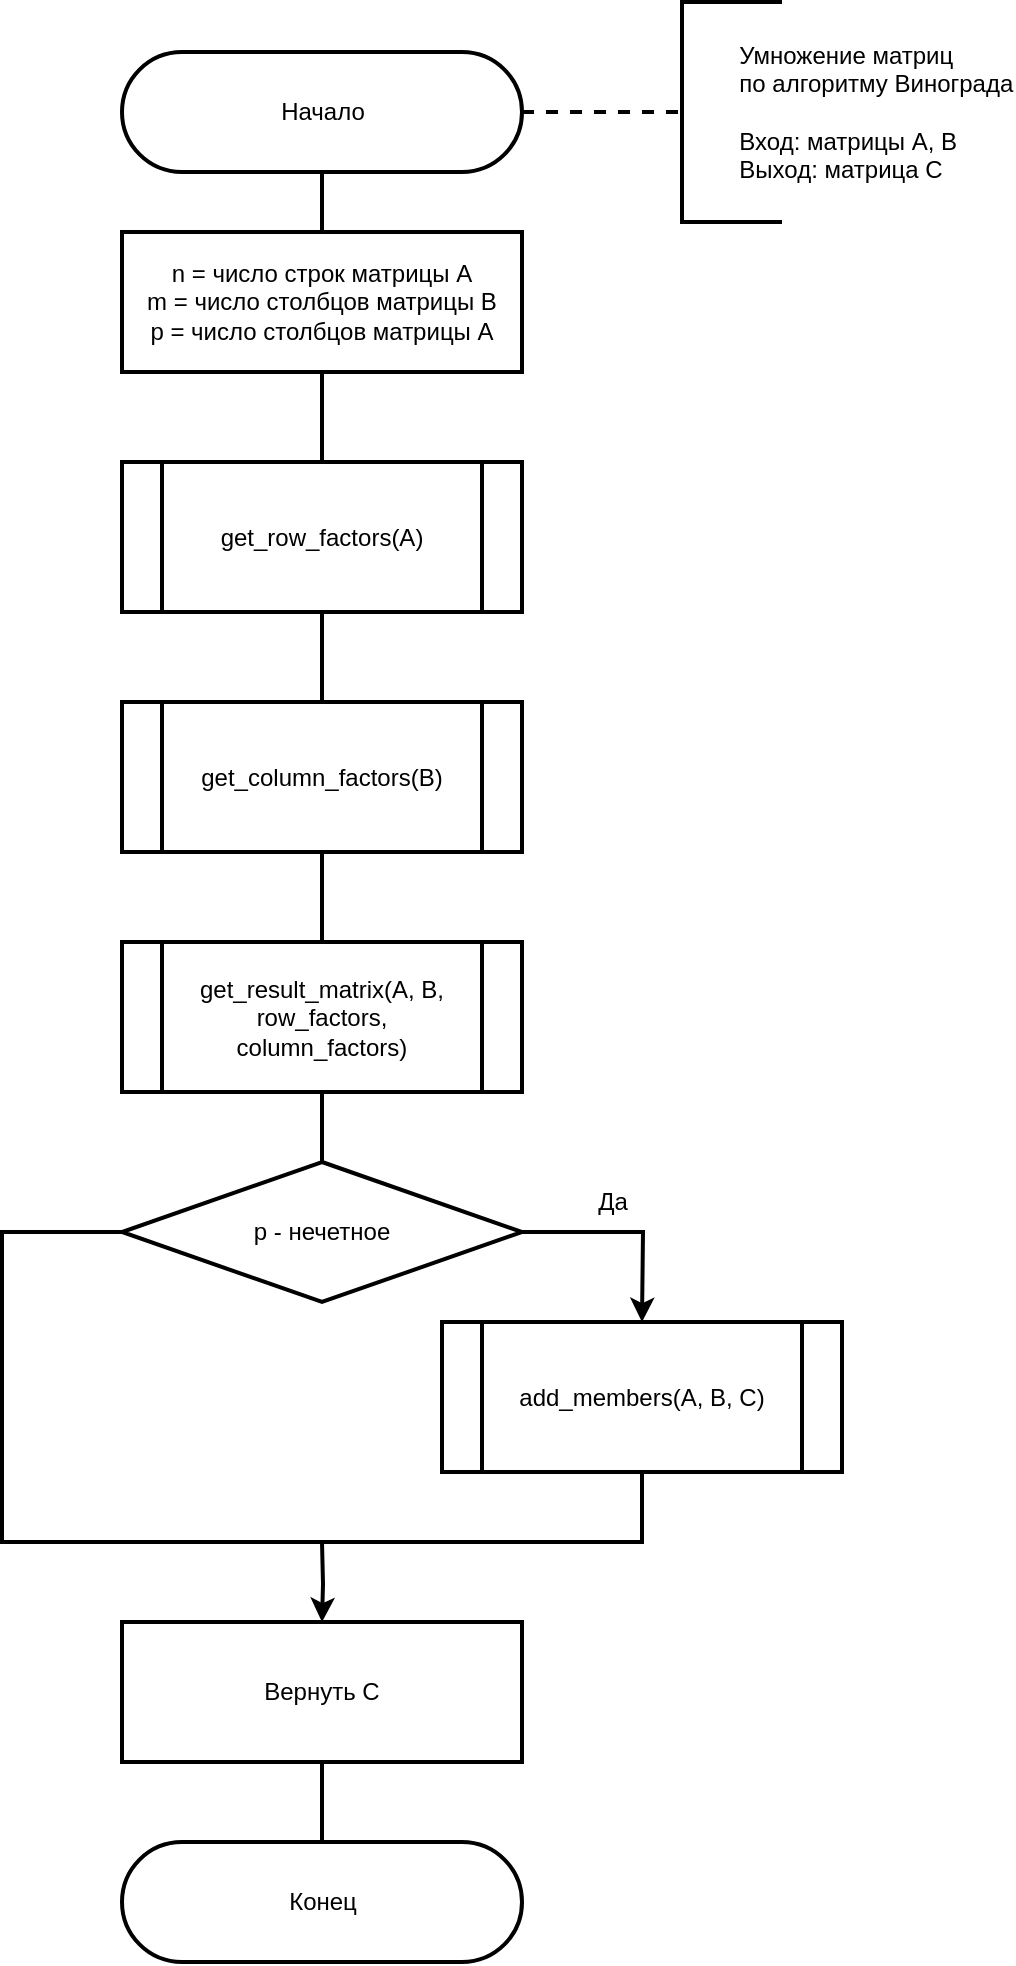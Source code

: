 <mxfile>
    <diagram id="000ZN6dYJjvzejGKnjaA" name="Page-1">
        <mxGraphModel dx="960" dy="555" grid="1" gridSize="10" guides="1" tooltips="1" connect="1" arrows="1" fold="1" page="1" pageScale="1" pageWidth="827" pageHeight="1169" math="0" shadow="0">
            <root>
                <mxCell id="0"/>
                <mxCell id="1" parent="0"/>
                <mxCell id="39" style="edgeStyle=orthogonalEdgeStyle;rounded=0;orthogonalLoop=1;jettySize=auto;html=1;entryX=0;entryY=0.5;entryDx=0;entryDy=0;entryPerimeter=0;endArrow=none;endFill=0;strokeWidth=2;dashed=1;exitX=1;exitY=0.5;exitDx=0;exitDy=0;exitPerimeter=0;" parent="1" source="41" target="43" edge="1">
                    <mxGeometry relative="1" as="geometry">
                        <mxPoint x="514" y="195" as="sourcePoint"/>
                        <Array as="points">
                            <mxPoint x="484" y="125"/>
                            <mxPoint x="484" y="125"/>
                        </Array>
                    </mxGeometry>
                </mxCell>
                <mxCell id="40" style="edgeStyle=orthogonalEdgeStyle;rounded=0;orthogonalLoop=1;jettySize=auto;html=1;exitX=0.5;exitY=0.5;exitDx=0;exitDy=30;exitPerimeter=0;entryX=0.5;entryY=0;entryDx=0;entryDy=0;endArrow=none;endFill=0;strokeWidth=2;" parent="1" source="41" target="47" edge="1">
                    <mxGeometry relative="1" as="geometry"/>
                </mxCell>
                <mxCell id="41" value="&lt;font style=&quot;font-size: 12px&quot;&gt;Начало&lt;/font&gt;" style="html=1;dashed=0;whitespace=wrap;shape=mxgraph.dfd.start;strokeWidth=2;" parent="1" vertex="1">
                    <mxGeometry x="264" y="95" width="200" height="60" as="geometry"/>
                </mxCell>
                <mxCell id="42" style="edgeStyle=orthogonalEdgeStyle;rounded=0;orthogonalLoop=1;jettySize=auto;html=1;exitX=0.5;exitY=1;exitDx=0;exitDy=0;" parent="1" edge="1">
                    <mxGeometry relative="1" as="geometry">
                        <mxPoint x="314" y="245" as="sourcePoint"/>
                        <mxPoint x="314" y="245" as="targetPoint"/>
                    </mxGeometry>
                </mxCell>
                <mxCell id="43" value="&lt;div&gt;&lt;span style=&quot;white-space: pre&quot;&gt;&#9;&lt;/span&gt;Умножение матриц&lt;/div&gt;&lt;div&gt;&lt;span style=&quot;white-space: pre&quot;&gt;&#9;&lt;/span&gt;по алгоритму Винограда&lt;/div&gt;&lt;div&gt;&lt;span&gt;&lt;br&gt;&lt;/span&gt;&lt;/div&gt;&lt;span style=&quot;white-space: pre&quot;&gt;&#9;&lt;/span&gt;Вход: матрицы A, B&lt;br&gt;&lt;span style=&quot;white-space: pre&quot;&gt;&#9;&lt;/span&gt;Выход: матрица C" style="strokeWidth=2;html=1;shape=mxgraph.flowchart.annotation_1;align=left;pointerEvents=1;" parent="1" vertex="1">
                    <mxGeometry x="544" y="70" width="50" height="110" as="geometry"/>
                </mxCell>
                <mxCell id="69" style="edgeStyle=orthogonalEdgeStyle;rounded=0;orthogonalLoop=1;jettySize=auto;html=1;exitX=0.5;exitY=1;exitDx=0;exitDy=0;entryX=0.5;entryY=0;entryDx=0;entryDy=0;strokeWidth=2;endArrow=none;endFill=0;" parent="1" source="47" target="67" edge="1">
                    <mxGeometry relative="1" as="geometry"/>
                </mxCell>
                <mxCell id="47" value="&lt;font&gt;n = число строк матрицы A&lt;br&gt;m = число столбцов матрицы B&lt;br&gt;p = число столбцов матрицы A&lt;br&gt;&lt;/font&gt;" style="rounded=0;whiteSpace=wrap;html=1;strokeWidth=2;" parent="1" vertex="1">
                    <mxGeometry x="264" y="185" width="200" height="70" as="geometry"/>
                </mxCell>
                <mxCell id="48" value="&lt;font style=&quot;font-size: 12px&quot;&gt;Конец&lt;/font&gt;" style="html=1;dashed=0;whitespace=wrap;shape=mxgraph.dfd.start;strokeWidth=2;" parent="1" vertex="1">
                    <mxGeometry x="264" y="990" width="200" height="60" as="geometry"/>
                </mxCell>
                <mxCell id="58" style="edgeStyle=orthogonalEdgeStyle;rounded=0;orthogonalLoop=1;jettySize=auto;html=1;exitX=0.5;exitY=1;exitDx=0;exitDy=0;entryX=0.5;entryY=0.5;entryDx=0;entryDy=-30;entryPerimeter=0;endArrow=none;endFill=0;strokeWidth=2;" parent="1" source="59" target="48" edge="1">
                    <mxGeometry relative="1" as="geometry"/>
                </mxCell>
                <mxCell id="187" style="edgeStyle=orthogonalEdgeStyle;rounded=0;orthogonalLoop=1;jettySize=auto;html=1;exitX=0.5;exitY=0;exitDx=0;exitDy=0;endArrow=classic;endFill=1;strokeWidth=2;entryX=0.5;entryY=0;entryDx=0;entryDy=0;" parent="1" target="59" edge="1">
                    <mxGeometry relative="1" as="geometry">
                        <mxPoint x="364" y="840" as="sourcePoint"/>
                    </mxGeometry>
                </mxCell>
                <mxCell id="59" value="&lt;font style=&quot;font-size: 12px&quot;&gt;Вернуть С&lt;br&gt;&lt;/font&gt;" style="rounded=0;whiteSpace=wrap;html=1;strokeWidth=2;" parent="1" vertex="1">
                    <mxGeometry x="264" y="880" width="200" height="70" as="geometry"/>
                </mxCell>
                <mxCell id="70" style="edgeStyle=orthogonalEdgeStyle;rounded=0;orthogonalLoop=1;jettySize=auto;html=1;exitX=0.5;exitY=1;exitDx=0;exitDy=0;entryX=0.5;entryY=0;entryDx=0;entryDy=0;endArrow=none;endFill=0;strokeWidth=2;" parent="1" source="67" target="68" edge="1">
                    <mxGeometry relative="1" as="geometry"/>
                </mxCell>
                <mxCell id="67" value="get_row_factors(A)" style="shape=process;whiteSpace=wrap;html=1;backgroundOutline=1;strokeWidth=2;" parent="1" vertex="1">
                    <mxGeometry x="264" y="300" width="200" height="75" as="geometry"/>
                </mxCell>
                <mxCell id="191" style="edgeStyle=orthogonalEdgeStyle;rounded=0;orthogonalLoop=1;jettySize=auto;html=1;exitX=0.5;exitY=1;exitDx=0;exitDy=0;entryX=0.5;entryY=0;entryDx=0;entryDy=0;endArrow=none;endFill=0;strokeWidth=2;" parent="1" source="68" target="190" edge="1">
                    <mxGeometry relative="1" as="geometry"/>
                </mxCell>
                <mxCell id="68" value="get_column_factors(B)" style="shape=process;whiteSpace=wrap;html=1;backgroundOutline=1;strokeWidth=2;" parent="1" vertex="1">
                    <mxGeometry x="264" y="420" width="200" height="75" as="geometry"/>
                </mxCell>
                <mxCell id="176" style="edgeStyle=orthogonalEdgeStyle;rounded=0;orthogonalLoop=1;jettySize=auto;html=1;exitX=1;exitY=0.5;exitDx=0;exitDy=0;entryX=0.5;entryY=0;entryDx=0;entryDy=0;endArrow=classic;endFill=1;strokeWidth=2;" parent="1" source="177" edge="1">
                    <mxGeometry relative="1" as="geometry">
                        <mxPoint x="524" y="730" as="targetPoint"/>
                    </mxGeometry>
                </mxCell>
                <mxCell id="185" style="edgeStyle=orthogonalEdgeStyle;rounded=0;orthogonalLoop=1;jettySize=auto;html=1;exitX=0;exitY=0.5;exitDx=0;exitDy=0;entryX=0.5;entryY=1;entryDx=0;entryDy=0;endArrow=none;endFill=0;strokeWidth=2;" parent="1" source="177" target="184" edge="1">
                    <mxGeometry relative="1" as="geometry">
                        <Array as="points">
                            <mxPoint x="204" y="685"/>
                            <mxPoint x="204" y="840"/>
                            <mxPoint x="524" y="840"/>
                        </Array>
                    </mxGeometry>
                </mxCell>
                <mxCell id="177" value="p - нечетное" style="rhombus;whiteSpace=wrap;html=1;strokeWidth=2;" parent="1" vertex="1">
                    <mxGeometry x="264" y="650" width="200" height="70" as="geometry"/>
                </mxCell>
                <mxCell id="182" value="Да" style="text;html=1;align=center;verticalAlign=middle;resizable=0;points=[];autosize=1;strokeColor=none;" parent="1" vertex="1">
                    <mxGeometry x="494" y="660" width="30" height="20" as="geometry"/>
                </mxCell>
                <mxCell id="184" value="add_members(A, B, C)" style="shape=process;whiteSpace=wrap;html=1;backgroundOutline=1;strokeWidth=2;" parent="1" vertex="1">
                    <mxGeometry x="424" y="730" width="200" height="75" as="geometry"/>
                </mxCell>
                <mxCell id="192" style="edgeStyle=orthogonalEdgeStyle;rounded=0;orthogonalLoop=1;jettySize=auto;html=1;exitX=0.5;exitY=1;exitDx=0;exitDy=0;entryX=0.5;entryY=0;entryDx=0;entryDy=0;endArrow=none;endFill=0;strokeWidth=2;" parent="1" source="190" target="177" edge="1">
                    <mxGeometry relative="1" as="geometry"/>
                </mxCell>
                <mxCell id="190" value="get_result_matrix(A, B,&lt;br&gt;row_factors, &lt;br&gt;column_factors)" style="shape=process;whiteSpace=wrap;html=1;backgroundOutline=1;strokeWidth=2;" parent="1" vertex="1">
                    <mxGeometry x="264" y="540" width="200" height="75" as="geometry"/>
                </mxCell>
            </root>
        </mxGraphModel>
    </diagram>
</mxfile>